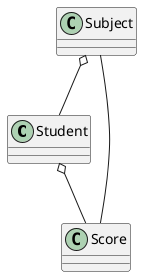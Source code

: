 @startuml
'https://plantuml.com/class-diagram

class Student
class Subject
class Score

Student o-- Score
Subject o-- Student
Subject -- Score

@enduml